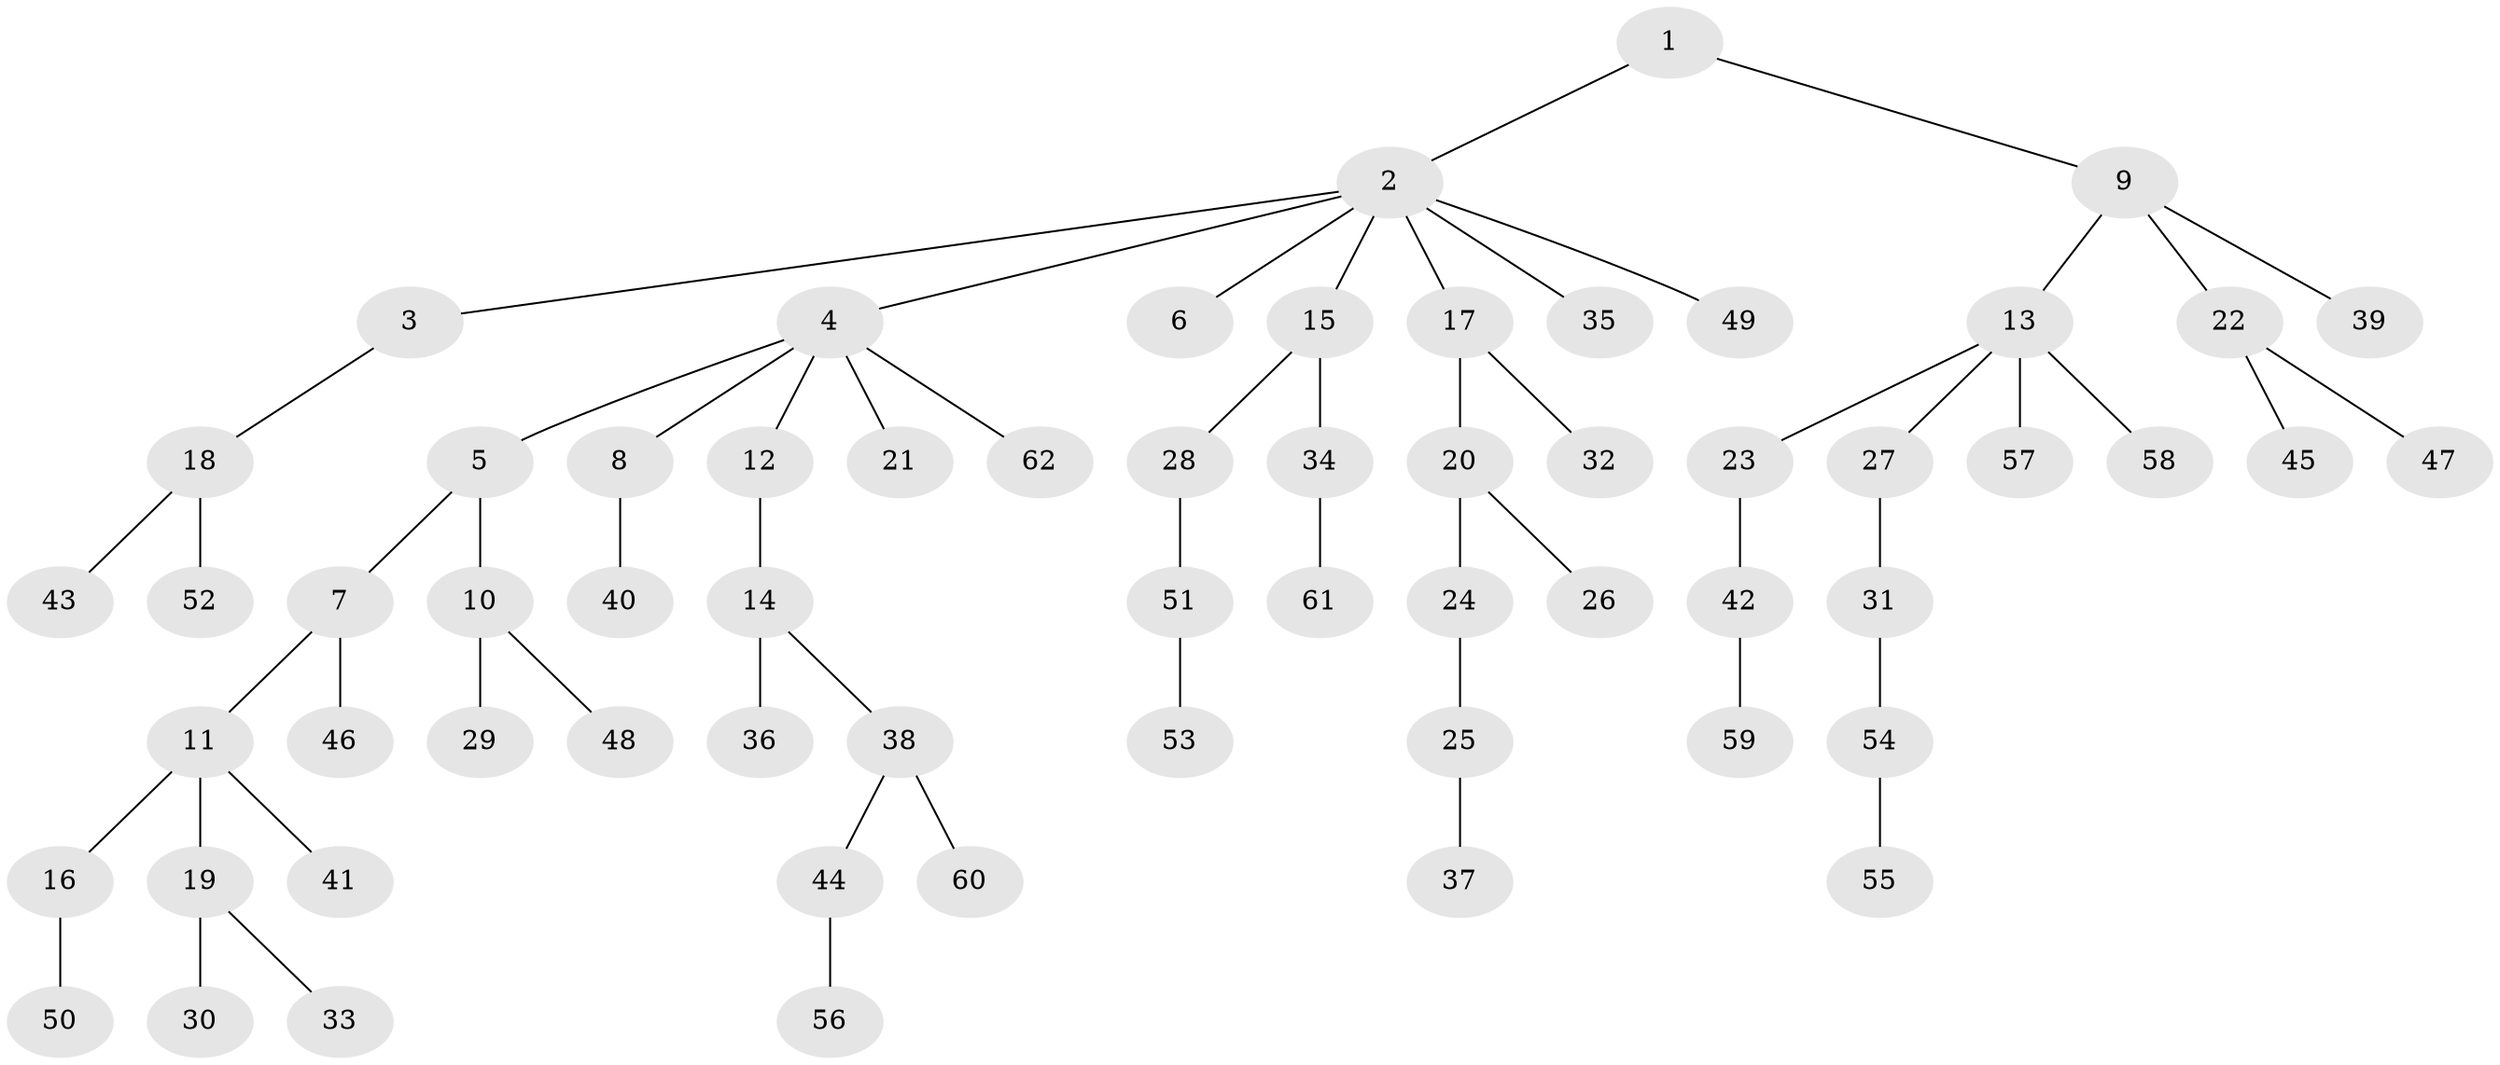 // Generated by graph-tools (version 1.1) at 2025/15/03/09/25 04:15:31]
// undirected, 62 vertices, 61 edges
graph export_dot {
graph [start="1"]
  node [color=gray90,style=filled];
  1;
  2;
  3;
  4;
  5;
  6;
  7;
  8;
  9;
  10;
  11;
  12;
  13;
  14;
  15;
  16;
  17;
  18;
  19;
  20;
  21;
  22;
  23;
  24;
  25;
  26;
  27;
  28;
  29;
  30;
  31;
  32;
  33;
  34;
  35;
  36;
  37;
  38;
  39;
  40;
  41;
  42;
  43;
  44;
  45;
  46;
  47;
  48;
  49;
  50;
  51;
  52;
  53;
  54;
  55;
  56;
  57;
  58;
  59;
  60;
  61;
  62;
  1 -- 2;
  1 -- 9;
  2 -- 3;
  2 -- 4;
  2 -- 6;
  2 -- 15;
  2 -- 17;
  2 -- 35;
  2 -- 49;
  3 -- 18;
  4 -- 5;
  4 -- 8;
  4 -- 12;
  4 -- 21;
  4 -- 62;
  5 -- 7;
  5 -- 10;
  7 -- 11;
  7 -- 46;
  8 -- 40;
  9 -- 13;
  9 -- 22;
  9 -- 39;
  10 -- 29;
  10 -- 48;
  11 -- 16;
  11 -- 19;
  11 -- 41;
  12 -- 14;
  13 -- 23;
  13 -- 27;
  13 -- 57;
  13 -- 58;
  14 -- 36;
  14 -- 38;
  15 -- 28;
  15 -- 34;
  16 -- 50;
  17 -- 20;
  17 -- 32;
  18 -- 43;
  18 -- 52;
  19 -- 30;
  19 -- 33;
  20 -- 24;
  20 -- 26;
  22 -- 45;
  22 -- 47;
  23 -- 42;
  24 -- 25;
  25 -- 37;
  27 -- 31;
  28 -- 51;
  31 -- 54;
  34 -- 61;
  38 -- 44;
  38 -- 60;
  42 -- 59;
  44 -- 56;
  51 -- 53;
  54 -- 55;
}
